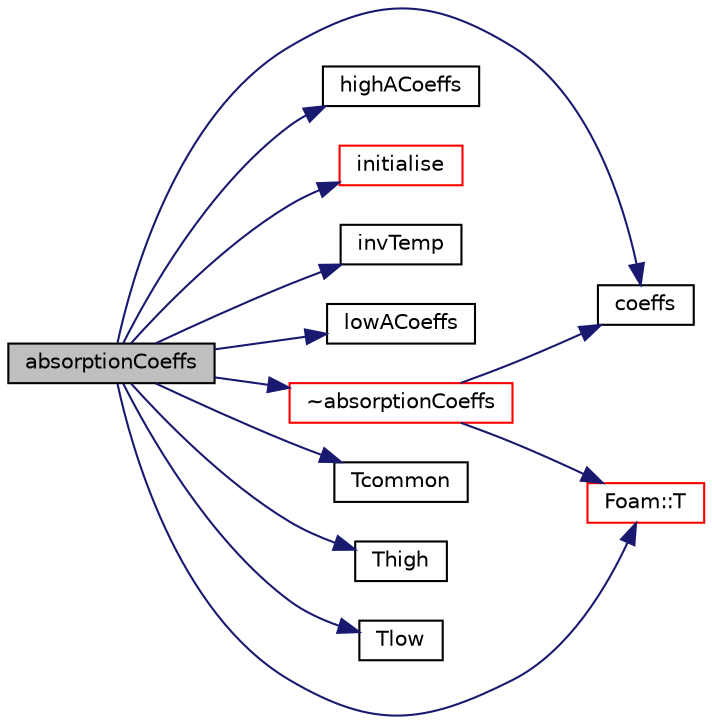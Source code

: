digraph "absorptionCoeffs"
{
  bgcolor="transparent";
  edge [fontname="Helvetica",fontsize="10",labelfontname="Helvetica",labelfontsize="10"];
  node [fontname="Helvetica",fontsize="10",shape=record];
  rankdir="LR";
  Node1 [label="absorptionCoeffs",height=0.2,width=0.4,color="black", fillcolor="grey75", style="filled", fontcolor="black"];
  Node1 -> Node2 [color="midnightblue",fontsize="10",style="solid",fontname="Helvetica"];
  Node2 [label="coeffs",height=0.2,width=0.4,color="black",URL="$a00010.html#a47e77f5bc0ab0f6a30b0ce6c75caf871",tooltip="Return the coefficients corresponding to the given temperature. "];
  Node1 -> Node3 [color="midnightblue",fontsize="10",style="solid",fontname="Helvetica"];
  Node3 [label="highACoeffs",height=0.2,width=0.4,color="black",URL="$a00010.html#a6f3cfc63bb0e9e7321c7d3cee6985893"];
  Node1 -> Node4 [color="midnightblue",fontsize="10",style="solid",fontname="Helvetica"];
  Node4 [label="initialise",height=0.2,width=0.4,color="red",URL="$a00010.html#a315f6f133863000a60eae5fe7217cc41"];
  Node1 -> Node5 [color="midnightblue",fontsize="10",style="solid",fontname="Helvetica"];
  Node5 [label="invTemp",height=0.2,width=0.4,color="black",URL="$a00010.html#ae6964991f75bddfa04b987b3dafc4928"];
  Node1 -> Node6 [color="midnightblue",fontsize="10",style="solid",fontname="Helvetica"];
  Node6 [label="lowACoeffs",height=0.2,width=0.4,color="black",URL="$a00010.html#a26f736886039e97dd11ef32d781fd5f6"];
  Node1 -> Node7 [color="midnightblue",fontsize="10",style="solid",fontname="Helvetica"];
  Node7 [label="Foam::T",height=0.2,width=0.4,color="red",URL="$a10733.html#ae57fda0abb14bb0944947c463c6e09d4"];
  Node1 -> Node8 [color="midnightblue",fontsize="10",style="solid",fontname="Helvetica"];
  Node8 [label="Tcommon",height=0.2,width=0.4,color="black",URL="$a00010.html#ad4042ab7120e94bf59a926d22e48b10d"];
  Node1 -> Node9 [color="midnightblue",fontsize="10",style="solid",fontname="Helvetica"];
  Node9 [label="Thigh",height=0.2,width=0.4,color="black",URL="$a00010.html#a813ec936f36b14fb76892e1640aa92cd"];
  Node1 -> Node10 [color="midnightblue",fontsize="10",style="solid",fontname="Helvetica"];
  Node10 [label="Tlow",height=0.2,width=0.4,color="black",URL="$a00010.html#a72bd305eaec13eeab2962b8bfc6d525e"];
  Node1 -> Node11 [color="midnightblue",fontsize="10",style="solid",fontname="Helvetica"];
  Node11 [label="~absorptionCoeffs",height=0.2,width=0.4,color="red",URL="$a00010.html#ab16b3298bd5d4fc2f99329cee828bd7f",tooltip="Destructor. "];
  Node11 -> Node7 [color="midnightblue",fontsize="10",style="solid",fontname="Helvetica"];
  Node11 -> Node2 [color="midnightblue",fontsize="10",style="solid",fontname="Helvetica"];
}
